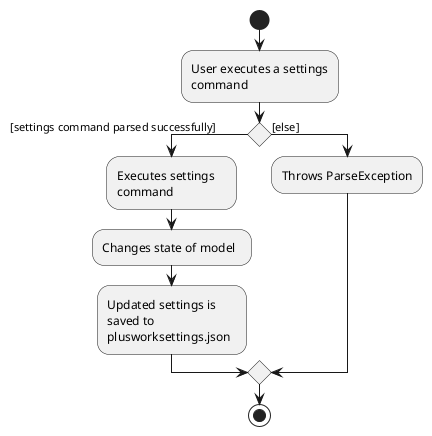 @startuml
start
:User executes a settings
command;

'Since the beta syntax does not support placing the condition outside the
'diamond we place it as the true branch instead.

if () then ([settings command parsed successfully]           )
    :Executes settings
    command                 ;
    :Changes state of model  ;
    :Updated settings is
    saved to
    plusworksettings.json  ;
else ([else])
    :Throws ParseException;
endif
stop
@enduml
